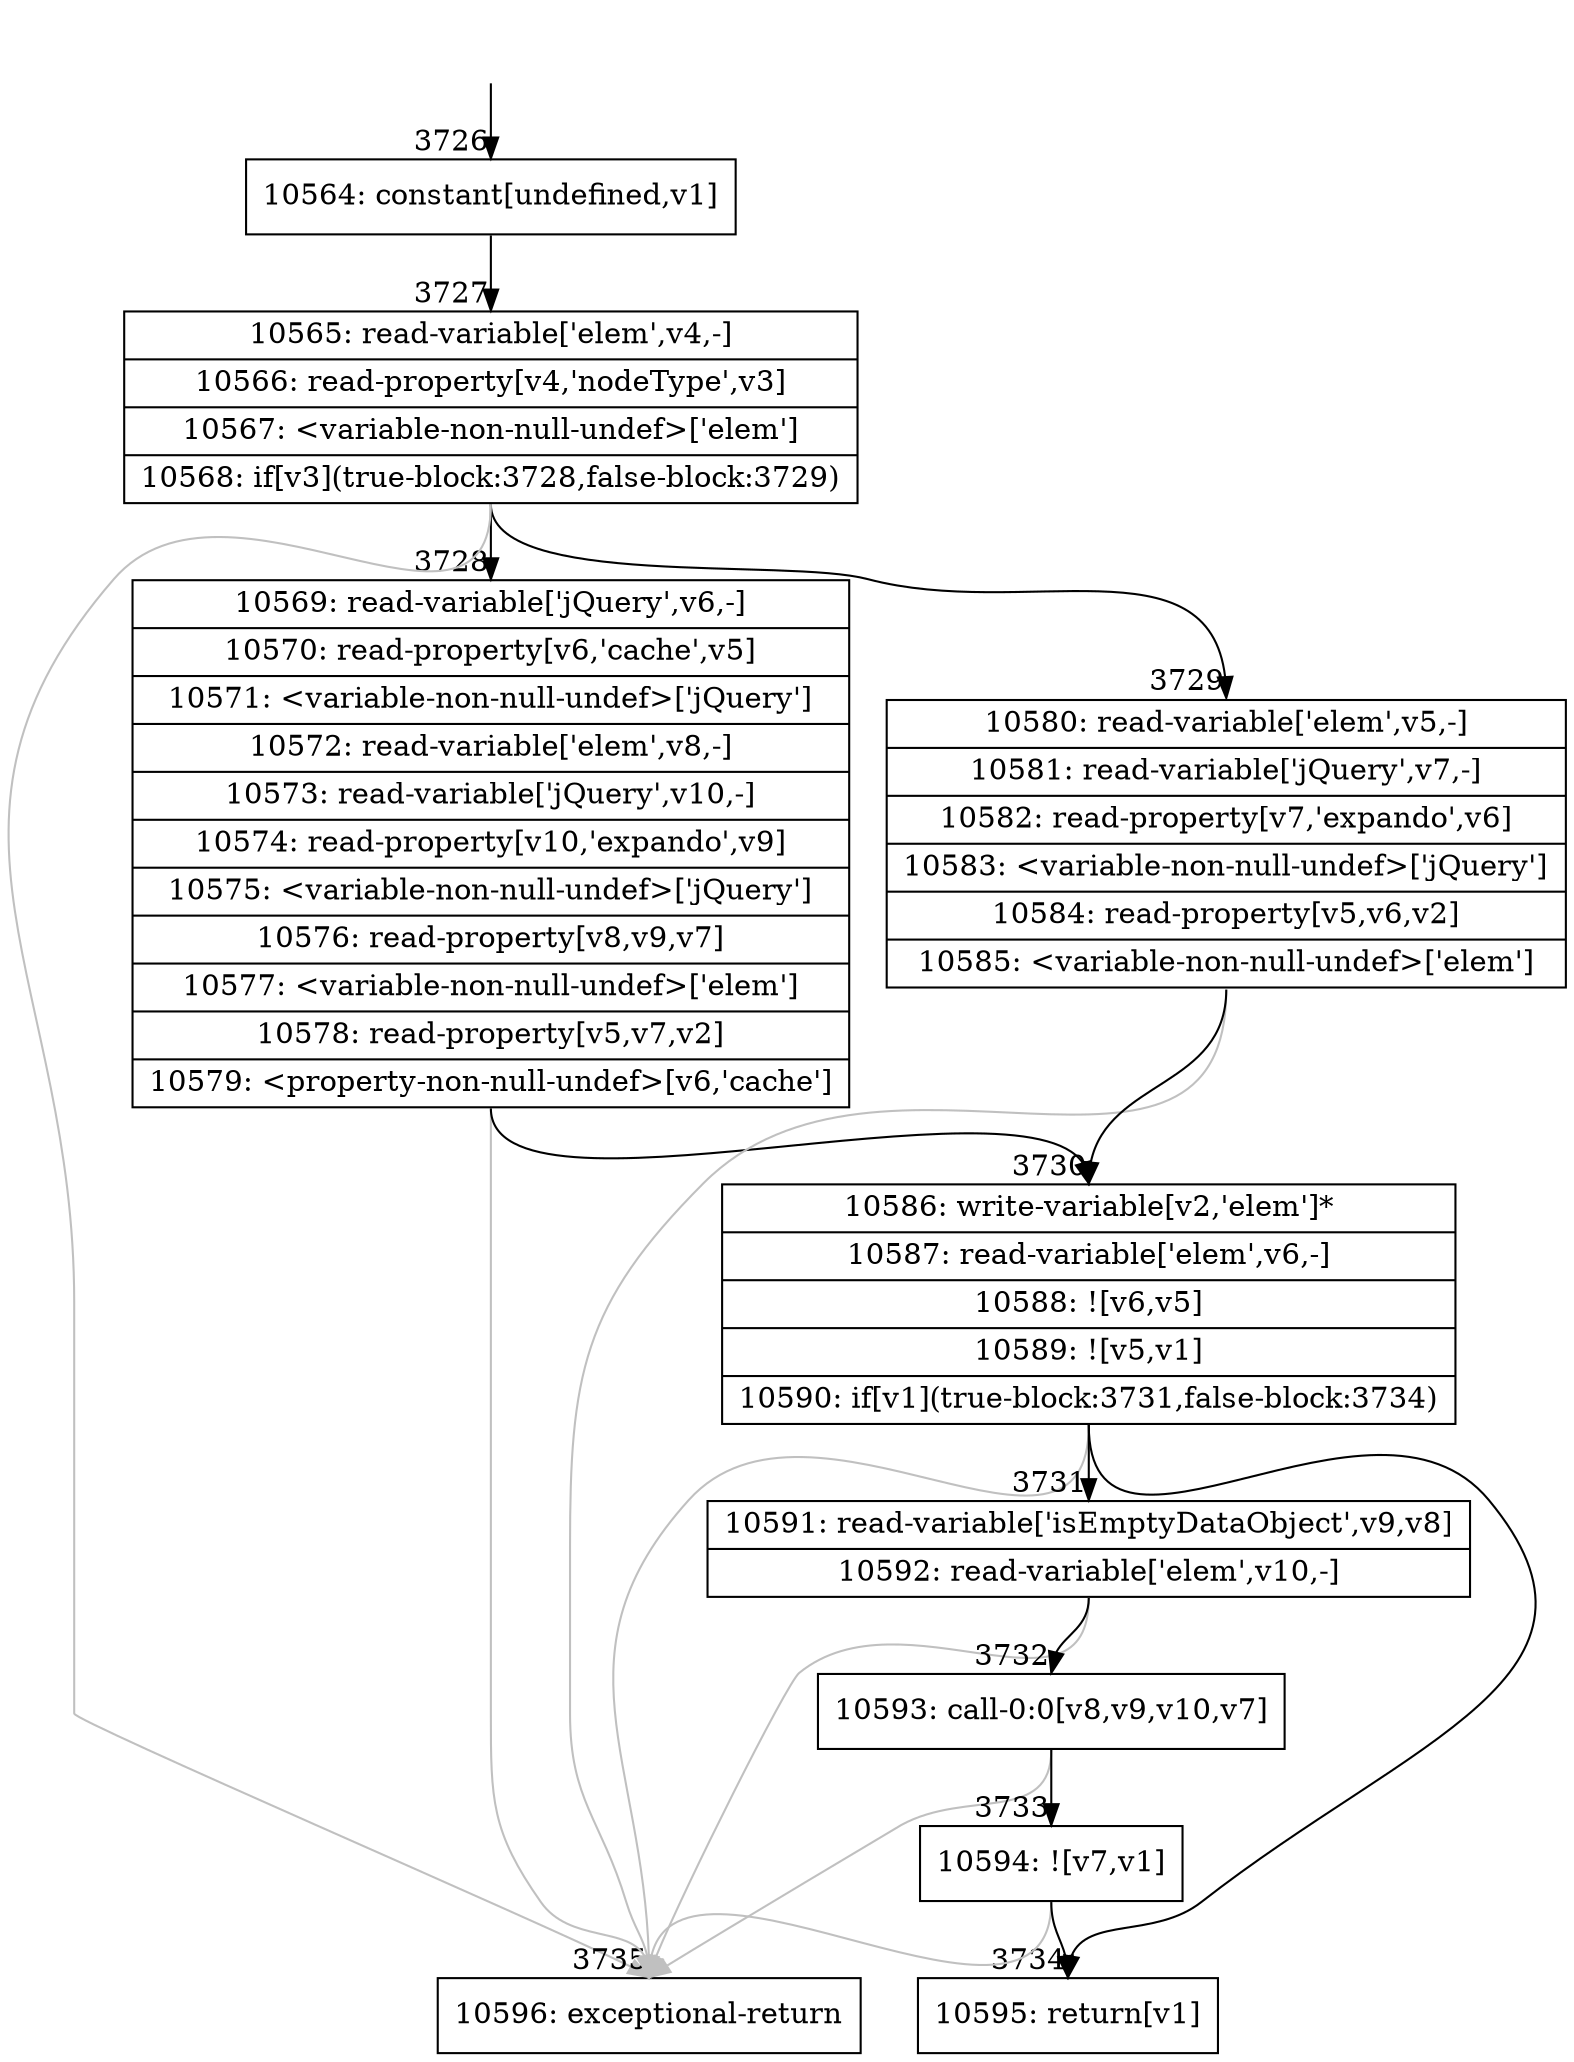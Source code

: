 digraph {
rankdir="TD"
BB_entry245[shape=none,label=""];
BB_entry245 -> BB3726 [tailport=s, headport=n, headlabel="    3726"]
BB3726 [shape=record label="{10564: constant[undefined,v1]}" ] 
BB3726 -> BB3727 [tailport=s, headport=n, headlabel="      3727"]
BB3727 [shape=record label="{10565: read-variable['elem',v4,-]|10566: read-property[v4,'nodeType',v3]|10567: \<variable-non-null-undef\>['elem']|10568: if[v3](true-block:3728,false-block:3729)}" ] 
BB3727 -> BB3728 [tailport=s, headport=n, headlabel="      3728"]
BB3727 -> BB3729 [tailport=s, headport=n, headlabel="      3729"]
BB3727 -> BB3735 [tailport=s, headport=n, color=gray, headlabel="      3735"]
BB3728 [shape=record label="{10569: read-variable['jQuery',v6,-]|10570: read-property[v6,'cache',v5]|10571: \<variable-non-null-undef\>['jQuery']|10572: read-variable['elem',v8,-]|10573: read-variable['jQuery',v10,-]|10574: read-property[v10,'expando',v9]|10575: \<variable-non-null-undef\>['jQuery']|10576: read-property[v8,v9,v7]|10577: \<variable-non-null-undef\>['elem']|10578: read-property[v5,v7,v2]|10579: \<property-non-null-undef\>[v6,'cache']}" ] 
BB3728 -> BB3730 [tailport=s, headport=n, headlabel="      3730"]
BB3728 -> BB3735 [tailport=s, headport=n, color=gray]
BB3729 [shape=record label="{10580: read-variable['elem',v5,-]|10581: read-variable['jQuery',v7,-]|10582: read-property[v7,'expando',v6]|10583: \<variable-non-null-undef\>['jQuery']|10584: read-property[v5,v6,v2]|10585: \<variable-non-null-undef\>['elem']}" ] 
BB3729 -> BB3730 [tailport=s, headport=n]
BB3729 -> BB3735 [tailport=s, headport=n, color=gray]
BB3730 [shape=record label="{10586: write-variable[v2,'elem']*|10587: read-variable['elem',v6,-]|10588: ![v6,v5]|10589: ![v5,v1]|10590: if[v1](true-block:3731,false-block:3734)}" ] 
BB3730 -> BB3734 [tailport=s, headport=n, headlabel="      3734"]
BB3730 -> BB3731 [tailport=s, headport=n, headlabel="      3731"]
BB3730 -> BB3735 [tailport=s, headport=n, color=gray]
BB3731 [shape=record label="{10591: read-variable['isEmptyDataObject',v9,v8]|10592: read-variable['elem',v10,-]}" ] 
BB3731 -> BB3732 [tailport=s, headport=n, headlabel="      3732"]
BB3731 -> BB3735 [tailport=s, headport=n, color=gray]
BB3732 [shape=record label="{10593: call-0:0[v8,v9,v10,v7]}" ] 
BB3732 -> BB3733 [tailport=s, headport=n, headlabel="      3733"]
BB3732 -> BB3735 [tailport=s, headport=n, color=gray]
BB3733 [shape=record label="{10594: ![v7,v1]}" ] 
BB3733 -> BB3734 [tailport=s, headport=n]
BB3733 -> BB3735 [tailport=s, headport=n, color=gray]
BB3734 [shape=record label="{10595: return[v1]}" ] 
BB3735 [shape=record label="{10596: exceptional-return}" ] 
}
